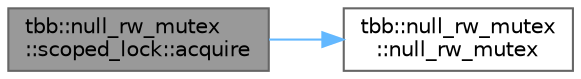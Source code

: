 digraph "tbb::null_rw_mutex::scoped_lock::acquire"
{
 // LATEX_PDF_SIZE
  bgcolor="transparent";
  edge [fontname=Helvetica,fontsize=10,labelfontname=Helvetica,labelfontsize=10];
  node [fontname=Helvetica,fontsize=10,shape=box,height=0.2,width=0.4];
  rankdir="LR";
  Node1 [id="Node000001",label="tbb::null_rw_mutex\l::scoped_lock::acquire",height=0.2,width=0.4,color="gray40", fillcolor="grey60", style="filled", fontcolor="black",tooltip=" "];
  Node1 -> Node2 [id="edge2_Node000001_Node000002",color="steelblue1",style="solid",tooltip=" "];
  Node2 [id="Node000002",label="tbb::null_rw_mutex\l::null_rw_mutex",height=0.2,width=0.4,color="grey40", fillcolor="white", style="filled",URL="$classtbb_1_1null__rw__mutex.html#adf7c18da30839515ce78f898c8ec3cb5",tooltip=" "];
}
